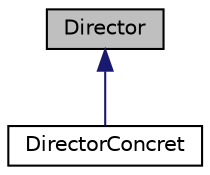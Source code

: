 digraph "Director"
{
  edge [fontname="Helvetica",fontsize="10",labelfontname="Helvetica",labelfontsize="10"];
  node [fontname="Helvetica",fontsize="10",shape=record];
  Node1 [label="Director",height=0.2,width=0.4,color="black", fillcolor="grey75", style="filled" fontcolor="black"];
  Node1 -> Node2 [dir="back",color="midnightblue",fontsize="10",style="solid",fontname="Helvetica"];
  Node2 [label="DirectorConcret",height=0.2,width=0.4,color="black", fillcolor="white", style="filled",URL="$class_director_concret.html",tooltip="Classe DirectorConcret qui sert à gerer les builder de carte, implemente Director. "];
}
